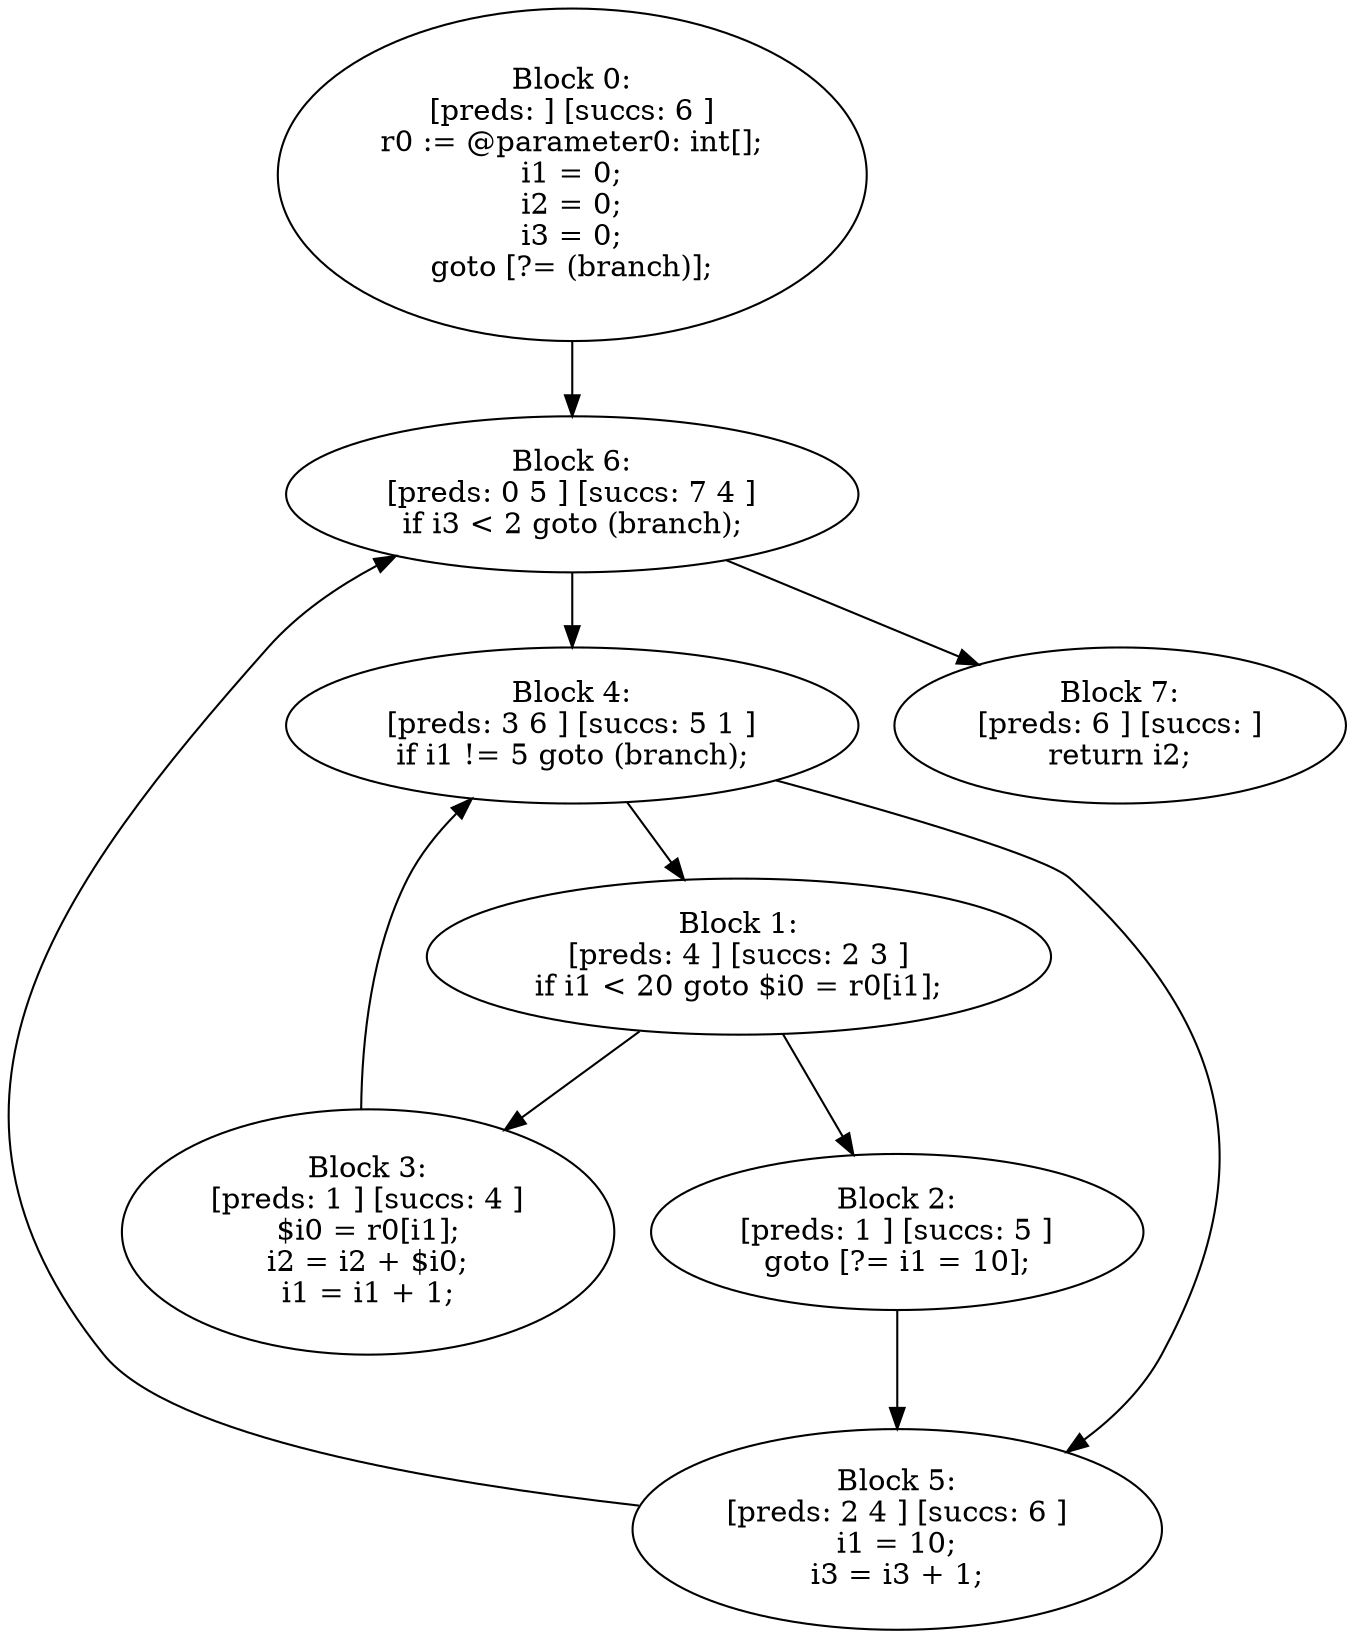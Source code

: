 digraph "unitGraph" {
    "Block 0:
[preds: ] [succs: 6 ]
r0 := @parameter0: int[];
i1 = 0;
i2 = 0;
i3 = 0;
goto [?= (branch)];
"
    "Block 1:
[preds: 4 ] [succs: 2 3 ]
if i1 < 20 goto $i0 = r0[i1];
"
    "Block 2:
[preds: 1 ] [succs: 5 ]
goto [?= i1 = 10];
"
    "Block 3:
[preds: 1 ] [succs: 4 ]
$i0 = r0[i1];
i2 = i2 + $i0;
i1 = i1 + 1;
"
    "Block 4:
[preds: 3 6 ] [succs: 5 1 ]
if i1 != 5 goto (branch);
"
    "Block 5:
[preds: 2 4 ] [succs: 6 ]
i1 = 10;
i3 = i3 + 1;
"
    "Block 6:
[preds: 0 5 ] [succs: 7 4 ]
if i3 < 2 goto (branch);
"
    "Block 7:
[preds: 6 ] [succs: ]
return i2;
"
    "Block 0:
[preds: ] [succs: 6 ]
r0 := @parameter0: int[];
i1 = 0;
i2 = 0;
i3 = 0;
goto [?= (branch)];
"->"Block 6:
[preds: 0 5 ] [succs: 7 4 ]
if i3 < 2 goto (branch);
";
    "Block 1:
[preds: 4 ] [succs: 2 3 ]
if i1 < 20 goto $i0 = r0[i1];
"->"Block 2:
[preds: 1 ] [succs: 5 ]
goto [?= i1 = 10];
";
    "Block 1:
[preds: 4 ] [succs: 2 3 ]
if i1 < 20 goto $i0 = r0[i1];
"->"Block 3:
[preds: 1 ] [succs: 4 ]
$i0 = r0[i1];
i2 = i2 + $i0;
i1 = i1 + 1;
";
    "Block 2:
[preds: 1 ] [succs: 5 ]
goto [?= i1 = 10];
"->"Block 5:
[preds: 2 4 ] [succs: 6 ]
i1 = 10;
i3 = i3 + 1;
";
    "Block 3:
[preds: 1 ] [succs: 4 ]
$i0 = r0[i1];
i2 = i2 + $i0;
i1 = i1 + 1;
"->"Block 4:
[preds: 3 6 ] [succs: 5 1 ]
if i1 != 5 goto (branch);
";
    "Block 4:
[preds: 3 6 ] [succs: 5 1 ]
if i1 != 5 goto (branch);
"->"Block 5:
[preds: 2 4 ] [succs: 6 ]
i1 = 10;
i3 = i3 + 1;
";
    "Block 4:
[preds: 3 6 ] [succs: 5 1 ]
if i1 != 5 goto (branch);
"->"Block 1:
[preds: 4 ] [succs: 2 3 ]
if i1 < 20 goto $i0 = r0[i1];
";
    "Block 5:
[preds: 2 4 ] [succs: 6 ]
i1 = 10;
i3 = i3 + 1;
"->"Block 6:
[preds: 0 5 ] [succs: 7 4 ]
if i3 < 2 goto (branch);
";
    "Block 6:
[preds: 0 5 ] [succs: 7 4 ]
if i3 < 2 goto (branch);
"->"Block 7:
[preds: 6 ] [succs: ]
return i2;
";
    "Block 6:
[preds: 0 5 ] [succs: 7 4 ]
if i3 < 2 goto (branch);
"->"Block 4:
[preds: 3 6 ] [succs: 5 1 ]
if i1 != 5 goto (branch);
";
}
